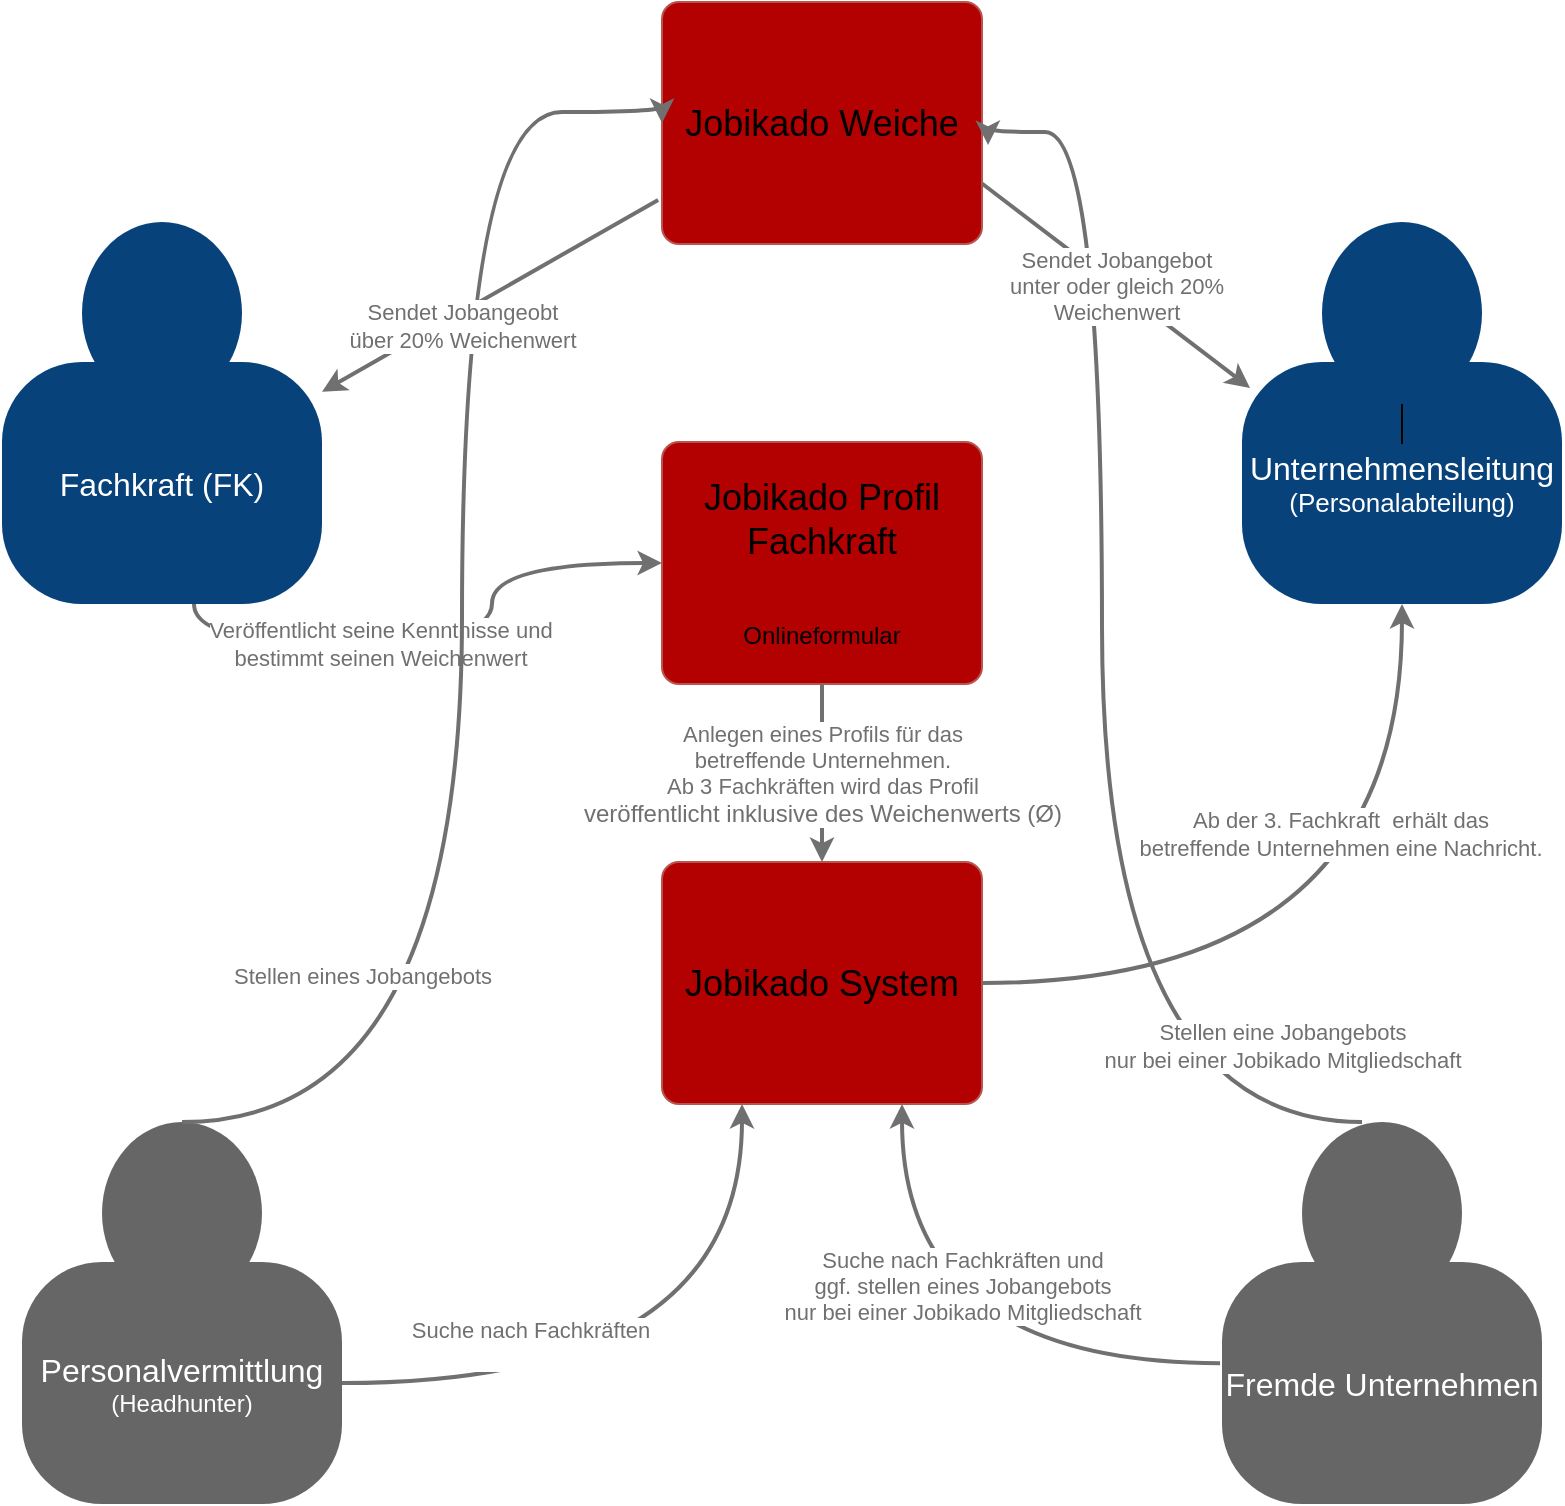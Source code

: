 <mxfile version="12.8.4" type="device"><diagram id="IFEcfJVXFhxmFYsdNCKn" name="Page-1"><mxGraphModel dx="1038" dy="575" grid="1" gridSize="10" guides="1" tooltips="1" connect="1" arrows="1" fold="1" page="1" pageScale="1" pageWidth="827" pageHeight="1169" math="0" shadow="0"><root><mxCell id="0"/><mxCell id="1" parent="0"/><mxCell id="2wCzSa5NW4-3ibBC-JGE-1" value="" style="group;rounded=0;labelBackgroundColor=none;fillColor=none;fontColor=#ffffff;align=center;html=1;" vertex="1" connectable="0" parent="1"><mxGeometry x="10" y="178" width="160" height="191" as="geometry"/><C4Person as="c4"/></mxCell><object label="&lt;font style=&quot;font-size: 16px&quot;&gt;Fachkraft (FK)&lt;/font&gt;" placeholders="1" c4Name="name" c4Type="body" c4Description="Description" id="2wCzSa5NW4-3ibBC-JGE-2"><mxCell style="rounded=1;whiteSpace=wrap;html=1;labelBackgroundColor=none;fillColor=#08427b;fontColor=#ffffff;align=center;arcSize=33;strokeColor=3c7fc0;" vertex="1" parent="2wCzSa5NW4-3ibBC-JGE-1"><mxGeometry y="70" width="160" height="121" as="geometry"/><C4Person as="c4"/></mxCell></object><mxCell id="2wCzSa5NW4-3ibBC-JGE-3" value="" style="ellipse;whiteSpace=wrap;html=1;aspect=fixed;rounded=0;labelBackgroundColor=none;fillColor=#08427b;fontSize=12;fontColor=#ffffff;align=center;strokeColor=3c7fc0;" vertex="1" parent="2wCzSa5NW4-3ibBC-JGE-1"><mxGeometry x="40" width="80" height="91" as="geometry"/><C4Person as="c4"/></mxCell><mxCell id="2wCzSa5NW4-3ibBC-JGE-4" value="" style="group;rounded=0;labelBackgroundColor=none;fillColor=none;fontColor=#ffffff;align=center;html=1;" vertex="1" connectable="0" parent="1"><mxGeometry x="630" y="178" width="160" height="191" as="geometry"/><C4Person as="c4"/></mxCell><object label="&lt;div style=&quot;font-size: 13px&quot;&gt;&lt;font style=&quot;font-size: 16px&quot;&gt;Unternehmensleitung&lt;/font&gt; (Personalabteilung)&lt;br&gt;&lt;/div&gt;" placeholders="1" c4Name="name" c4Type="body" c4Description="Description" id="2wCzSa5NW4-3ibBC-JGE-5"><mxCell style="rounded=1;whiteSpace=wrap;html=1;labelBackgroundColor=none;fillColor=#08427b;fontColor=#ffffff;align=center;arcSize=33;strokeColor=3c7fc0;" vertex="1" parent="2wCzSa5NW4-3ibBC-JGE-4"><mxGeometry y="70" width="160" height="121" as="geometry"/><C4Person as="c4"/></mxCell></object><mxCell id="2wCzSa5NW4-3ibBC-JGE-9" style="edgeStyle=orthogonalEdgeStyle;rounded=0;orthogonalLoop=1;jettySize=auto;html=1;exitX=0.5;exitY=1;exitDx=0;exitDy=0;" edge="1" parent="2wCzSa5NW4-3ibBC-JGE-4" source="2wCzSa5NW4-3ibBC-JGE-6" target="2wCzSa5NW4-3ibBC-JGE-5"><mxGeometry relative="1" as="geometry"/></mxCell><mxCell id="2wCzSa5NW4-3ibBC-JGE-6" value="" style="ellipse;whiteSpace=wrap;html=1;aspect=fixed;rounded=0;labelBackgroundColor=none;fillColor=#08427b;fontSize=12;fontColor=#ffffff;align=center;strokeColor=3c7fc0;" vertex="1" parent="2wCzSa5NW4-3ibBC-JGE-4"><mxGeometry x="40" width="80" height="91" as="geometry"/><C4Person as="c4"/></mxCell><object label="&lt;div style=&quot;font-size: 18px&quot;&gt;&lt;font style=&quot;font-size: 18px&quot;&gt;Jobikado &lt;/font&gt;Profil Fachkraft&lt;br&gt;&lt;/div&gt;&lt;div&gt;&lt;br&gt;&lt;/div&gt;&lt;div&gt;&lt;br&gt;&lt;/div&gt;Onlineformular" placeholders="1" c4Name="name" c4Type="SoftwareSystem" c4Description="Description" id="2wCzSa5NW4-3ibBC-JGE-8"><mxCell style="rounded=1;whiteSpace=wrap;html=1;labelBackgroundColor=none;fillColor=#B30000;align=center;arcSize=7;strokeColor=#b85450;" vertex="1" parent="1"><mxGeometry x="340" y="288" width="160" height="121" as="geometry"/><C4SoftwareSystem as="c4"/></mxCell></object><mxCell id="2wCzSa5NW4-3ibBC-JGE-10" value="" style="group;rounded=0;labelBackgroundColor=none;fillColor=none;fontColor=#ffffff;align=center;html=1;gradientColor=none;strokeColor=none;shadow=0;" vertex="1" connectable="0" parent="1"><mxGeometry x="20" y="628" width="160" height="191" as="geometry"/><C4Person as="c4"/></mxCell><object label="&lt;font style=&quot;font-size: 16px&quot;&gt;Personalvermittlung&lt;/font&gt; (Headhunter)" placeholders="1" c4Name="name" c4Type="body" c4Description="Description" id="2wCzSa5NW4-3ibBC-JGE-11"><mxCell style="rounded=1;whiteSpace=wrap;html=1;labelBackgroundColor=none;fillColor=#666666;fontColor=#ffffff;align=center;arcSize=33;strokeColor=none;gradientColor=none;shadow=0;" vertex="1" parent="2wCzSa5NW4-3ibBC-JGE-10"><mxGeometry y="70" width="160" height="121" as="geometry"/><C4Person as="c4"/></mxCell></object><mxCell id="2wCzSa5NW4-3ibBC-JGE-12" value="" style="ellipse;whiteSpace=wrap;html=1;aspect=fixed;rounded=0;labelBackgroundColor=none;fillColor=#666666;fontSize=12;fontColor=#ffffff;align=center;strokeColor=none;gradientColor=none;shadow=0;" vertex="1" parent="2wCzSa5NW4-3ibBC-JGE-10"><mxGeometry x="40" width="80" height="91" as="geometry"/><C4Person as="c4"/></mxCell><mxCell id="2wCzSa5NW4-3ibBC-JGE-13" value="" style="group;rounded=0;labelBackgroundColor=none;fillColor=none;fontColor=#ffffff;align=center;html=1;gradientColor=none;strokeColor=none;shadow=0;" vertex="1" connectable="0" parent="1"><mxGeometry x="620" y="628" width="160" height="191" as="geometry"/><C4Person as="c4"/></mxCell><object label="&lt;font style=&quot;font-size: 16px&quot;&gt;Fremde Unternehmen&lt;/font&gt;" placeholders="1" c4Name="name" c4Type="body" c4Description="Description" id="2wCzSa5NW4-3ibBC-JGE-14"><mxCell style="rounded=1;whiteSpace=wrap;html=1;labelBackgroundColor=none;fillColor=#666666;fontColor=#ffffff;align=center;arcSize=33;strokeColor=none;gradientColor=none;shadow=0;" vertex="1" parent="2wCzSa5NW4-3ibBC-JGE-13"><mxGeometry y="70" width="160" height="121" as="geometry"/><C4Person as="c4"/></mxCell></object><mxCell id="2wCzSa5NW4-3ibBC-JGE-15" value="" style="ellipse;whiteSpace=wrap;html=1;aspect=fixed;rounded=0;labelBackgroundColor=none;fillColor=#666666;fontSize=12;fontColor=#ffffff;align=center;strokeColor=none;gradientColor=none;shadow=0;" vertex="1" parent="2wCzSa5NW4-3ibBC-JGE-13"><mxGeometry x="40" width="80" height="91" as="geometry"/><C4Person as="c4"/></mxCell><object label="&lt;div&gt;Veröffentlicht seine Kenntnisse und &lt;br&gt;&lt;/div&gt;&lt;div&gt;bestimmt seinen Weichenwert&lt;/div&gt;" c4Type="Relationship" c4Description="Description" c4Technology="technology" id="2wCzSa5NW4-3ibBC-JGE-17"><mxCell style="edgeStyle=orthogonalEdgeStyle;rounded=0;html=1;jettySize=auto;orthogonalLoop=1;strokeColor=#707070;strokeWidth=2;fontColor=#707070;jumpStyle=none;curved=1;entryX=0;entryY=0.5;entryDx=0;entryDy=0;exitX=0.6;exitY=1;exitDx=0;exitDy=0;exitPerimeter=0;" edge="1" parent="1" source="2wCzSa5NW4-3ibBC-JGE-2" target="2wCzSa5NW4-3ibBC-JGE-8"><mxGeometry x="-0.237" width="160" relative="1" as="geometry"><mxPoint x="290" y="223" as="sourcePoint"/><mxPoint x="340" y="428" as="targetPoint"/><mxPoint as="offset"/></mxGeometry><C4Relationship as="c4"/></mxCell></object><object label="&lt;div style=&quot;font-size: 18px&quot;&gt;&lt;font style=&quot;font-size: 18px&quot;&gt;Jobikado &lt;/font&gt;System&lt;br&gt;&lt;/div&gt;" placeholders="1" c4Name="name" c4Type="SoftwareSystem" c4Description="Description" id="2wCzSa5NW4-3ibBC-JGE-20"><mxCell style="rounded=1;whiteSpace=wrap;html=1;labelBackgroundColor=none;fillColor=#B30000;align=center;arcSize=7;strokeColor=#b85450;" vertex="1" parent="1"><mxGeometry x="340" y="498" width="160" height="121" as="geometry"/><C4SoftwareSystem as="c4"/></mxCell></object><object label="&lt;div&gt;Anlegen eines Profils für das &lt;br&gt;&lt;/div&gt;&lt;div&gt;betreffende Unternehmen. &lt;br&gt;&lt;/div&gt;&lt;div&gt;Ab 3 Fachkräften wird das Profil &lt;br&gt;&lt;/div&gt;&lt;div style=&quot;font-size: 12px&quot;&gt;veröffentlicht inklusive des Weichenwerts (Ø)&lt;/div&gt;" c4Type="Relationship" c4Description="Description" c4Technology="technology" id="2wCzSa5NW4-3ibBC-JGE-23"><mxCell style="edgeStyle=none;rounded=0;html=1;entryX=0.5;entryY=0;jettySize=auto;orthogonalLoop=1;strokeColor=#707070;strokeWidth=2;fontColor=#707070;jumpStyle=none;exitX=0.5;exitY=1;exitDx=0;exitDy=0;entryDx=0;entryDy=0;" edge="1" parent="1" source="2wCzSa5NW4-3ibBC-JGE-8" target="2wCzSa5NW4-3ibBC-JGE-20"><mxGeometry width="160" relative="1" as="geometry"><mxPoint x="450" y="248" as="sourcePoint"/><mxPoint x="610" y="248" as="targetPoint"/></mxGeometry><C4Relationship as="c4"/></mxCell></object><object label="&lt;div&gt;Ab der 3. Fachkraft&amp;nbsp; erhält das &lt;br&gt;&lt;/div&gt;&lt;div&gt;betreffende Unternehmen eine Nachricht.&lt;/div&gt;" c4Type="Relationship" c4Description="Description" c4Technology="technology" id="2wCzSa5NW4-3ibBC-JGE-26"><mxCell style="edgeStyle=orthogonalEdgeStyle;rounded=0;html=1;entryX=0.5;entryY=1;jettySize=auto;orthogonalLoop=1;strokeColor=#707070;strokeWidth=2;fontColor=#707070;jumpStyle=none;entryDx=0;entryDy=0;curved=1;exitX=1;exitY=0.5;exitDx=0;exitDy=0;" edge="1" parent="1" source="2wCzSa5NW4-3ibBC-JGE-20" target="2wCzSa5NW4-3ibBC-JGE-5"><mxGeometry x="-0.106" y="75" width="160" relative="1" as="geometry"><mxPoint x="500" y="638" as="sourcePoint"/><mxPoint x="660" y="638" as="targetPoint"/><mxPoint as="offset"/></mxGeometry><C4Relationship as="c4"/></mxCell></object><object label="&lt;div&gt;Suche nach Fachkräften und &lt;br&gt;&lt;/div&gt;&lt;div&gt;ggf. stellen eines Jobangebots &lt;br&gt;&lt;/div&gt;&lt;div&gt;nur bei einer Jobikado Mitgliedschaft&lt;/div&gt;" c4Type="Relationship" c4Description="Description" c4Technology="technology" id="2wCzSa5NW4-3ibBC-JGE-27"><mxCell style="edgeStyle=orthogonalEdgeStyle;rounded=0;html=1;entryX=0.75;entryY=1;jettySize=auto;orthogonalLoop=1;strokeColor=#707070;strokeWidth=2;fontColor=#707070;jumpStyle=none;entryDx=0;entryDy=0;exitX=-0.006;exitY=0.418;exitDx=0;exitDy=0;exitPerimeter=0;curved=1;" edge="1" parent="1" source="2wCzSa5NW4-3ibBC-JGE-14" target="2wCzSa5NW4-3ibBC-JGE-20"><mxGeometry x="0.368" y="-30" width="160" relative="1" as="geometry"><mxPoint x="360" y="798" as="sourcePoint"/><mxPoint x="520" y="798" as="targetPoint"/><mxPoint as="offset"/></mxGeometry><C4Relationship as="c4"/></mxCell></object><object label="&lt;div&gt;Suche nach Fachkräften&lt;/div&gt;&lt;div&gt;&amp;nbsp;&lt;br&gt;&lt;/div&gt;" c4Type="Relationship" c4Description="Description" c4Technology="technology" id="2wCzSa5NW4-3ibBC-JGE-28"><mxCell style="edgeStyle=orthogonalEdgeStyle;rounded=0;html=1;entryX=0.25;entryY=1;jettySize=auto;orthogonalLoop=1;strokeColor=#707070;strokeWidth=2;fontColor=#707070;jumpStyle=none;entryDx=0;entryDy=0;curved=1;exitX=1;exitY=0.5;exitDx=0;exitDy=0;" edge="1" parent="1" source="2wCzSa5NW4-3ibBC-JGE-11" target="2wCzSa5NW4-3ibBC-JGE-20"><mxGeometry x="-0.448" y="20" width="160" relative="1" as="geometry"><mxPoint x="210" y="808" as="sourcePoint"/><mxPoint x="370" y="808" as="targetPoint"/><mxPoint as="offset"/></mxGeometry><C4Relationship as="c4"/></mxCell></object><object label="&lt;div style=&quot;font-size: 18px&quot;&gt;&lt;font style=&quot;font-size: 18px&quot;&gt;Jobikado &lt;/font&gt;Weiche&lt;br&gt;&lt;/div&gt;" placeholders="1" c4Name="name" c4Type="SoftwareSystem" c4Description="Description" id="2wCzSa5NW4-3ibBC-JGE-29"><mxCell style="rounded=1;whiteSpace=wrap;html=1;labelBackgroundColor=none;fillColor=#B30000;align=center;arcSize=7;strokeColor=#b85450;" vertex="1" parent="1"><mxGeometry x="340" y="68" width="160" height="121" as="geometry"/><C4SoftwareSystem as="c4"/></mxCell></object><object label="Stellen eines Jobangebots" c4Type="Relationship" c4Description="Description" c4Technology="technology" id="2wCzSa5NW4-3ibBC-JGE-31"><mxCell style="edgeStyle=orthogonalEdgeStyle;rounded=0;html=1;entryX=0;entryY=0.5;jettySize=auto;orthogonalLoop=1;strokeColor=#707070;strokeWidth=2;fontColor=#707070;jumpStyle=none;entryDx=0;entryDy=0;curved=1;exitX=0.5;exitY=0;exitDx=0;exitDy=0;" edge="1" parent="1" source="2wCzSa5NW4-3ibBC-JGE-12" target="2wCzSa5NW4-3ibBC-JGE-29"><mxGeometry x="-0.432" y="50" width="160" relative="1" as="geometry"><mxPoint x="180" y="848" as="sourcePoint"/><mxPoint x="340" y="848" as="targetPoint"/><Array as="points"><mxPoint x="240" y="628"/><mxPoint x="240" y="123"/></Array><mxPoint as="offset"/></mxGeometry><C4Relationship as="c4"/></mxCell></object><object label="&lt;div&gt;Stellen eine Jobangebots &lt;br&gt;&lt;/div&gt;&lt;div&gt;nur bei einer Jobikado Mitgliedschaft&lt;/div&gt;" c4Type="Relationship" c4Description="Description" c4Technology="technology" id="2wCzSa5NW4-3ibBC-JGE-32"><mxCell style="edgeStyle=orthogonalEdgeStyle;rounded=0;html=1;entryX=1.019;entryY=0.591;jettySize=auto;orthogonalLoop=1;strokeColor=#707070;strokeWidth=2;fontColor=#707070;jumpStyle=none;entryDx=0;entryDy=0;entryPerimeter=0;curved=1;" edge="1" parent="1" target="2wCzSa5NW4-3ibBC-JGE-29"><mxGeometry x="-0.512" y="-90" width="160" relative="1" as="geometry"><mxPoint x="690" y="628" as="sourcePoint"/><mxPoint x="760" y="858" as="targetPoint"/><Array as="points"><mxPoint x="560" y="628"/><mxPoint x="560" y="133"/></Array><mxPoint as="offset"/></mxGeometry><C4Relationship as="c4"/></mxCell></object><object label="&lt;div&gt;Sendet Jobangeobt &lt;br&gt;&lt;/div&gt;&lt;div&gt;über 20% Weichenwert&lt;/div&gt;" c4Type="Relationship" c4Description="Description" c4Technology="technology" id="2wCzSa5NW4-3ibBC-JGE-35"><mxCell style="edgeStyle=none;rounded=0;html=1;jettySize=auto;orthogonalLoop=1;strokeColor=#707070;strokeWidth=2;fontColor=#707070;jumpStyle=none;exitX=-0.012;exitY=0.818;exitDx=0;exitDy=0;exitPerimeter=0;" edge="1" parent="1" source="2wCzSa5NW4-3ibBC-JGE-29" target="2wCzSa5NW4-3ibBC-JGE-2"><mxGeometry x="0.203" y="6" width="160" relative="1" as="geometry"><mxPoint x="170" y="180" as="sourcePoint"/><mxPoint x="330" y="180" as="targetPoint"/><mxPoint as="offset"/></mxGeometry><C4Relationship as="c4"/></mxCell></object><object label="&lt;div&gt;Sendet Jobangebot&lt;/div&gt;&lt;div&gt;unter oder gleich 20% &lt;br&gt;&lt;/div&gt;&lt;div&gt;Weichenwert&lt;/div&gt;" c4Type="Relationship" c4Description="Description" c4Technology="technology" id="2wCzSa5NW4-3ibBC-JGE-36"><mxCell style="edgeStyle=none;rounded=0;html=1;entryX=0.025;entryY=0.107;jettySize=auto;orthogonalLoop=1;strokeColor=#707070;strokeWidth=2;fontColor=#707070;jumpStyle=none;entryDx=0;entryDy=0;entryPerimeter=0;exitX=1;exitY=0.75;exitDx=0;exitDy=0;" edge="1" parent="1" source="2wCzSa5NW4-3ibBC-JGE-29" target="2wCzSa5NW4-3ibBC-JGE-5"><mxGeometry width="160" relative="1" as="geometry"><mxPoint x="500" y="160" as="sourcePoint"/><mxPoint x="660" y="160" as="targetPoint"/></mxGeometry><C4Relationship as="c4"/></mxCell></object></root></mxGraphModel></diagram></mxfile>